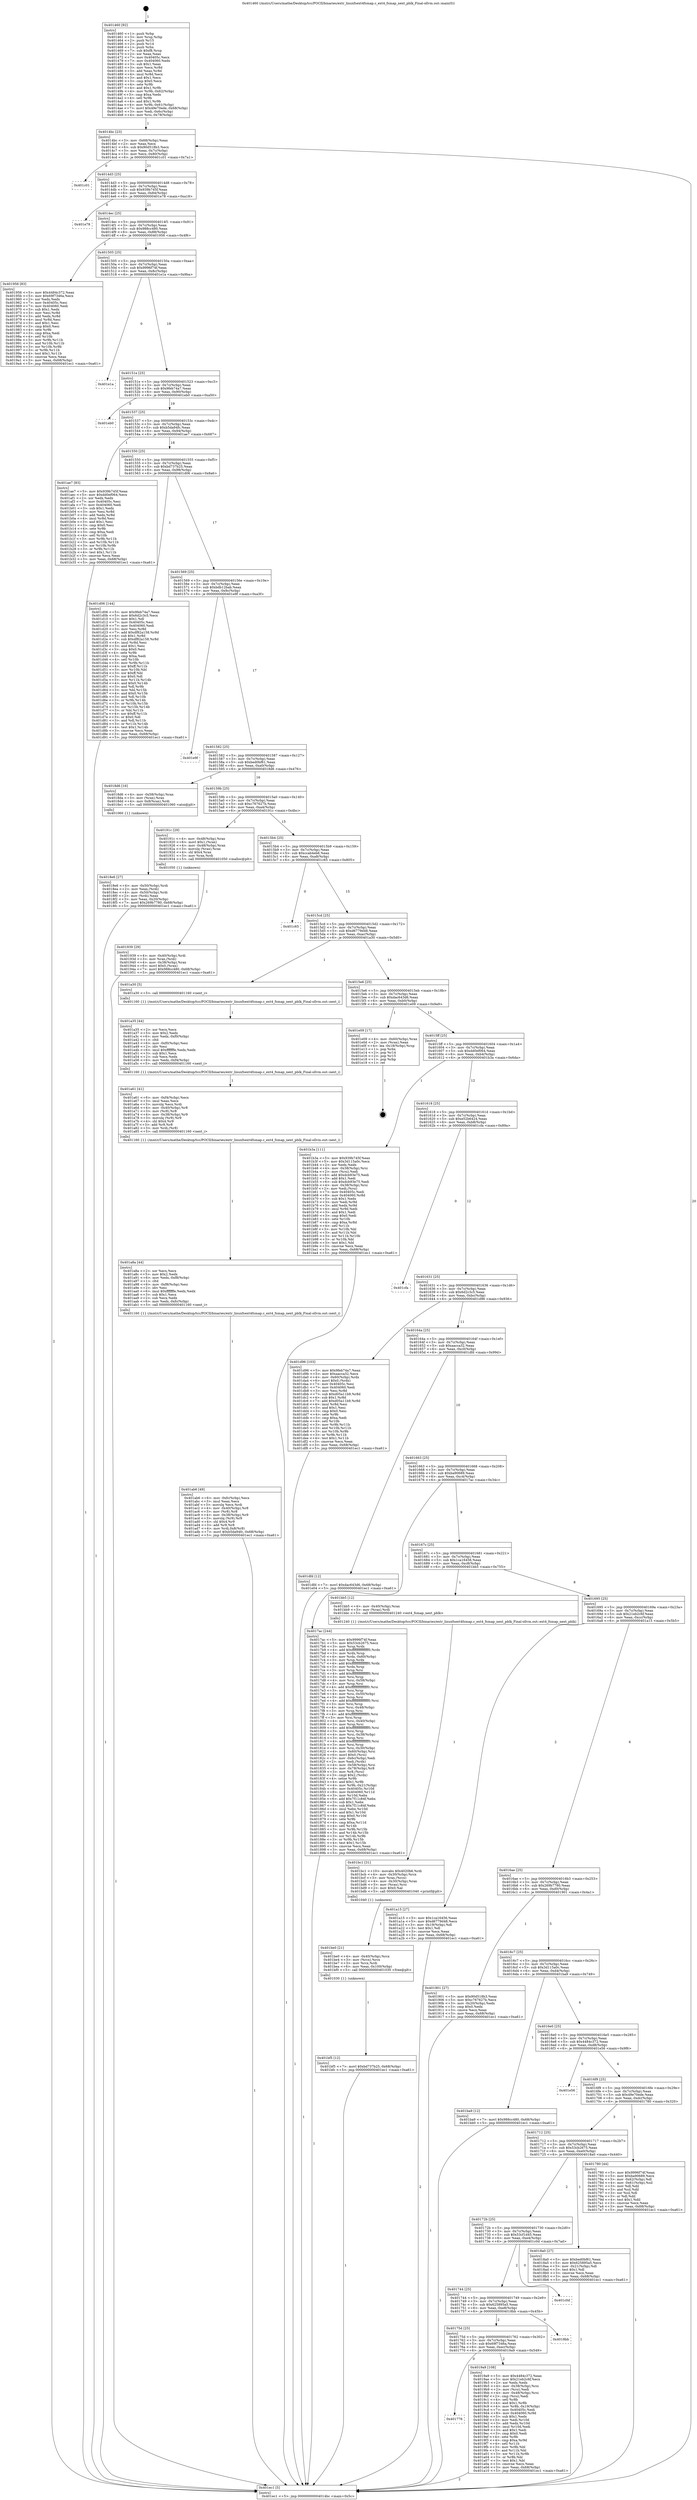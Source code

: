 digraph "0x401460" {
  label = "0x401460 (/mnt/c/Users/mathe/Desktop/tcc/POCII/binaries/extr_linuxfsext4fsmap.c_ext4_fsmap_next_pblk_Final-ollvm.out::main(0))"
  labelloc = "t"
  node[shape=record]

  Entry [label="",width=0.3,height=0.3,shape=circle,fillcolor=black,style=filled]
  "0x4014bc" [label="{
     0x4014bc [23]\l
     | [instrs]\l
     &nbsp;&nbsp;0x4014bc \<+3\>: mov -0x68(%rbp),%eax\l
     &nbsp;&nbsp;0x4014bf \<+2\>: mov %eax,%ecx\l
     &nbsp;&nbsp;0x4014c1 \<+6\>: sub $0x90d518b3,%ecx\l
     &nbsp;&nbsp;0x4014c7 \<+3\>: mov %eax,-0x7c(%rbp)\l
     &nbsp;&nbsp;0x4014ca \<+3\>: mov %ecx,-0x80(%rbp)\l
     &nbsp;&nbsp;0x4014cd \<+6\>: je 0000000000401c01 \<main+0x7a1\>\l
  }"]
  "0x401c01" [label="{
     0x401c01\l
  }", style=dashed]
  "0x4014d3" [label="{
     0x4014d3 [25]\l
     | [instrs]\l
     &nbsp;&nbsp;0x4014d3 \<+5\>: jmp 00000000004014d8 \<main+0x78\>\l
     &nbsp;&nbsp;0x4014d8 \<+3\>: mov -0x7c(%rbp),%eax\l
     &nbsp;&nbsp;0x4014db \<+5\>: sub $0x939b745f,%eax\l
     &nbsp;&nbsp;0x4014e0 \<+6\>: mov %eax,-0x84(%rbp)\l
     &nbsp;&nbsp;0x4014e6 \<+6\>: je 0000000000401e78 \<main+0xa18\>\l
  }"]
  Exit [label="",width=0.3,height=0.3,shape=circle,fillcolor=black,style=filled,peripheries=2]
  "0x401e78" [label="{
     0x401e78\l
  }", style=dashed]
  "0x4014ec" [label="{
     0x4014ec [25]\l
     | [instrs]\l
     &nbsp;&nbsp;0x4014ec \<+5\>: jmp 00000000004014f1 \<main+0x91\>\l
     &nbsp;&nbsp;0x4014f1 \<+3\>: mov -0x7c(%rbp),%eax\l
     &nbsp;&nbsp;0x4014f4 \<+5\>: sub $0x988cc480,%eax\l
     &nbsp;&nbsp;0x4014f9 \<+6\>: mov %eax,-0x88(%rbp)\l
     &nbsp;&nbsp;0x4014ff \<+6\>: je 0000000000401956 \<main+0x4f6\>\l
  }"]
  "0x401bf5" [label="{
     0x401bf5 [12]\l
     | [instrs]\l
     &nbsp;&nbsp;0x401bf5 \<+7\>: movl $0xbd737b25,-0x68(%rbp)\l
     &nbsp;&nbsp;0x401bfc \<+5\>: jmp 0000000000401ec1 \<main+0xa61\>\l
  }"]
  "0x401956" [label="{
     0x401956 [83]\l
     | [instrs]\l
     &nbsp;&nbsp;0x401956 \<+5\>: mov $0x4484c372,%eax\l
     &nbsp;&nbsp;0x40195b \<+5\>: mov $0x69f7346a,%ecx\l
     &nbsp;&nbsp;0x401960 \<+2\>: xor %edx,%edx\l
     &nbsp;&nbsp;0x401962 \<+7\>: mov 0x40405c,%esi\l
     &nbsp;&nbsp;0x401969 \<+7\>: mov 0x404060,%edi\l
     &nbsp;&nbsp;0x401970 \<+3\>: sub $0x1,%edx\l
     &nbsp;&nbsp;0x401973 \<+3\>: mov %esi,%r8d\l
     &nbsp;&nbsp;0x401976 \<+3\>: add %edx,%r8d\l
     &nbsp;&nbsp;0x401979 \<+4\>: imul %r8d,%esi\l
     &nbsp;&nbsp;0x40197d \<+3\>: and $0x1,%esi\l
     &nbsp;&nbsp;0x401980 \<+3\>: cmp $0x0,%esi\l
     &nbsp;&nbsp;0x401983 \<+4\>: sete %r9b\l
     &nbsp;&nbsp;0x401987 \<+3\>: cmp $0xa,%edi\l
     &nbsp;&nbsp;0x40198a \<+4\>: setl %r10b\l
     &nbsp;&nbsp;0x40198e \<+3\>: mov %r9b,%r11b\l
     &nbsp;&nbsp;0x401991 \<+3\>: and %r10b,%r11b\l
     &nbsp;&nbsp;0x401994 \<+3\>: xor %r10b,%r9b\l
     &nbsp;&nbsp;0x401997 \<+3\>: or %r9b,%r11b\l
     &nbsp;&nbsp;0x40199a \<+4\>: test $0x1,%r11b\l
     &nbsp;&nbsp;0x40199e \<+3\>: cmovne %ecx,%eax\l
     &nbsp;&nbsp;0x4019a1 \<+3\>: mov %eax,-0x68(%rbp)\l
     &nbsp;&nbsp;0x4019a4 \<+5\>: jmp 0000000000401ec1 \<main+0xa61\>\l
  }"]
  "0x401505" [label="{
     0x401505 [25]\l
     | [instrs]\l
     &nbsp;&nbsp;0x401505 \<+5\>: jmp 000000000040150a \<main+0xaa\>\l
     &nbsp;&nbsp;0x40150a \<+3\>: mov -0x7c(%rbp),%eax\l
     &nbsp;&nbsp;0x40150d \<+5\>: sub $0x9996f74f,%eax\l
     &nbsp;&nbsp;0x401512 \<+6\>: mov %eax,-0x8c(%rbp)\l
     &nbsp;&nbsp;0x401518 \<+6\>: je 0000000000401e1a \<main+0x9ba\>\l
  }"]
  "0x401be0" [label="{
     0x401be0 [21]\l
     | [instrs]\l
     &nbsp;&nbsp;0x401be0 \<+4\>: mov -0x40(%rbp),%rcx\l
     &nbsp;&nbsp;0x401be4 \<+3\>: mov (%rcx),%rcx\l
     &nbsp;&nbsp;0x401be7 \<+3\>: mov %rcx,%rdi\l
     &nbsp;&nbsp;0x401bea \<+6\>: mov %eax,-0x100(%rbp)\l
     &nbsp;&nbsp;0x401bf0 \<+5\>: call 0000000000401030 \<free@plt\>\l
     | [calls]\l
     &nbsp;&nbsp;0x401030 \{1\} (unknown)\l
  }"]
  "0x401e1a" [label="{
     0x401e1a\l
  }", style=dashed]
  "0x40151e" [label="{
     0x40151e [25]\l
     | [instrs]\l
     &nbsp;&nbsp;0x40151e \<+5\>: jmp 0000000000401523 \<main+0xc3\>\l
     &nbsp;&nbsp;0x401523 \<+3\>: mov -0x7c(%rbp),%eax\l
     &nbsp;&nbsp;0x401526 \<+5\>: sub $0x9feb74a7,%eax\l
     &nbsp;&nbsp;0x40152b \<+6\>: mov %eax,-0x90(%rbp)\l
     &nbsp;&nbsp;0x401531 \<+6\>: je 0000000000401eb0 \<main+0xa50\>\l
  }"]
  "0x401bc1" [label="{
     0x401bc1 [31]\l
     | [instrs]\l
     &nbsp;&nbsp;0x401bc1 \<+10\>: movabs $0x4020b6,%rdi\l
     &nbsp;&nbsp;0x401bcb \<+4\>: mov -0x30(%rbp),%rcx\l
     &nbsp;&nbsp;0x401bcf \<+3\>: mov %rax,(%rcx)\l
     &nbsp;&nbsp;0x401bd2 \<+4\>: mov -0x30(%rbp),%rax\l
     &nbsp;&nbsp;0x401bd6 \<+3\>: mov (%rax),%rsi\l
     &nbsp;&nbsp;0x401bd9 \<+2\>: mov $0x0,%al\l
     &nbsp;&nbsp;0x401bdb \<+5\>: call 0000000000401040 \<printf@plt\>\l
     | [calls]\l
     &nbsp;&nbsp;0x401040 \{1\} (unknown)\l
  }"]
  "0x401eb0" [label="{
     0x401eb0\l
  }", style=dashed]
  "0x401537" [label="{
     0x401537 [25]\l
     | [instrs]\l
     &nbsp;&nbsp;0x401537 \<+5\>: jmp 000000000040153c \<main+0xdc\>\l
     &nbsp;&nbsp;0x40153c \<+3\>: mov -0x7c(%rbp),%eax\l
     &nbsp;&nbsp;0x40153f \<+5\>: sub $0xb5da94fc,%eax\l
     &nbsp;&nbsp;0x401544 \<+6\>: mov %eax,-0x94(%rbp)\l
     &nbsp;&nbsp;0x40154a \<+6\>: je 0000000000401ae7 \<main+0x687\>\l
  }"]
  "0x401ab6" [label="{
     0x401ab6 [49]\l
     | [instrs]\l
     &nbsp;&nbsp;0x401ab6 \<+6\>: mov -0xfc(%rbp),%ecx\l
     &nbsp;&nbsp;0x401abc \<+3\>: imul %eax,%ecx\l
     &nbsp;&nbsp;0x401abf \<+3\>: movslq %ecx,%rdi\l
     &nbsp;&nbsp;0x401ac2 \<+4\>: mov -0x40(%rbp),%r8\l
     &nbsp;&nbsp;0x401ac6 \<+3\>: mov (%r8),%r8\l
     &nbsp;&nbsp;0x401ac9 \<+4\>: mov -0x38(%rbp),%r9\l
     &nbsp;&nbsp;0x401acd \<+3\>: movslq (%r9),%r9\l
     &nbsp;&nbsp;0x401ad0 \<+4\>: shl $0x4,%r9\l
     &nbsp;&nbsp;0x401ad4 \<+3\>: add %r9,%r8\l
     &nbsp;&nbsp;0x401ad7 \<+4\>: mov %rdi,0x8(%r8)\l
     &nbsp;&nbsp;0x401adb \<+7\>: movl $0xb5da94fc,-0x68(%rbp)\l
     &nbsp;&nbsp;0x401ae2 \<+5\>: jmp 0000000000401ec1 \<main+0xa61\>\l
  }"]
  "0x401ae7" [label="{
     0x401ae7 [83]\l
     | [instrs]\l
     &nbsp;&nbsp;0x401ae7 \<+5\>: mov $0x939b745f,%eax\l
     &nbsp;&nbsp;0x401aec \<+5\>: mov $0xdd0ef064,%ecx\l
     &nbsp;&nbsp;0x401af1 \<+2\>: xor %edx,%edx\l
     &nbsp;&nbsp;0x401af3 \<+7\>: mov 0x40405c,%esi\l
     &nbsp;&nbsp;0x401afa \<+7\>: mov 0x404060,%edi\l
     &nbsp;&nbsp;0x401b01 \<+3\>: sub $0x1,%edx\l
     &nbsp;&nbsp;0x401b04 \<+3\>: mov %esi,%r8d\l
     &nbsp;&nbsp;0x401b07 \<+3\>: add %edx,%r8d\l
     &nbsp;&nbsp;0x401b0a \<+4\>: imul %r8d,%esi\l
     &nbsp;&nbsp;0x401b0e \<+3\>: and $0x1,%esi\l
     &nbsp;&nbsp;0x401b11 \<+3\>: cmp $0x0,%esi\l
     &nbsp;&nbsp;0x401b14 \<+4\>: sete %r9b\l
     &nbsp;&nbsp;0x401b18 \<+3\>: cmp $0xa,%edi\l
     &nbsp;&nbsp;0x401b1b \<+4\>: setl %r10b\l
     &nbsp;&nbsp;0x401b1f \<+3\>: mov %r9b,%r11b\l
     &nbsp;&nbsp;0x401b22 \<+3\>: and %r10b,%r11b\l
     &nbsp;&nbsp;0x401b25 \<+3\>: xor %r10b,%r9b\l
     &nbsp;&nbsp;0x401b28 \<+3\>: or %r9b,%r11b\l
     &nbsp;&nbsp;0x401b2b \<+4\>: test $0x1,%r11b\l
     &nbsp;&nbsp;0x401b2f \<+3\>: cmovne %ecx,%eax\l
     &nbsp;&nbsp;0x401b32 \<+3\>: mov %eax,-0x68(%rbp)\l
     &nbsp;&nbsp;0x401b35 \<+5\>: jmp 0000000000401ec1 \<main+0xa61\>\l
  }"]
  "0x401550" [label="{
     0x401550 [25]\l
     | [instrs]\l
     &nbsp;&nbsp;0x401550 \<+5\>: jmp 0000000000401555 \<main+0xf5\>\l
     &nbsp;&nbsp;0x401555 \<+3\>: mov -0x7c(%rbp),%eax\l
     &nbsp;&nbsp;0x401558 \<+5\>: sub $0xbd737b25,%eax\l
     &nbsp;&nbsp;0x40155d \<+6\>: mov %eax,-0x98(%rbp)\l
     &nbsp;&nbsp;0x401563 \<+6\>: je 0000000000401d06 \<main+0x8a6\>\l
  }"]
  "0x401a8a" [label="{
     0x401a8a [44]\l
     | [instrs]\l
     &nbsp;&nbsp;0x401a8a \<+2\>: xor %ecx,%ecx\l
     &nbsp;&nbsp;0x401a8c \<+5\>: mov $0x2,%edx\l
     &nbsp;&nbsp;0x401a91 \<+6\>: mov %edx,-0xf8(%rbp)\l
     &nbsp;&nbsp;0x401a97 \<+1\>: cltd\l
     &nbsp;&nbsp;0x401a98 \<+6\>: mov -0xf8(%rbp),%esi\l
     &nbsp;&nbsp;0x401a9e \<+2\>: idiv %esi\l
     &nbsp;&nbsp;0x401aa0 \<+6\>: imul $0xfffffffe,%edx,%edx\l
     &nbsp;&nbsp;0x401aa6 \<+3\>: sub $0x1,%ecx\l
     &nbsp;&nbsp;0x401aa9 \<+2\>: sub %ecx,%edx\l
     &nbsp;&nbsp;0x401aab \<+6\>: mov %edx,-0xfc(%rbp)\l
     &nbsp;&nbsp;0x401ab1 \<+5\>: call 0000000000401160 \<next_i\>\l
     | [calls]\l
     &nbsp;&nbsp;0x401160 \{1\} (/mnt/c/Users/mathe/Desktop/tcc/POCII/binaries/extr_linuxfsext4fsmap.c_ext4_fsmap_next_pblk_Final-ollvm.out::next_i)\l
  }"]
  "0x401d06" [label="{
     0x401d06 [144]\l
     | [instrs]\l
     &nbsp;&nbsp;0x401d06 \<+5\>: mov $0x9feb74a7,%eax\l
     &nbsp;&nbsp;0x401d0b \<+5\>: mov $0x6d2c3c5,%ecx\l
     &nbsp;&nbsp;0x401d10 \<+2\>: mov $0x1,%dl\l
     &nbsp;&nbsp;0x401d12 \<+7\>: mov 0x40405c,%esi\l
     &nbsp;&nbsp;0x401d19 \<+7\>: mov 0x404060,%edi\l
     &nbsp;&nbsp;0x401d20 \<+3\>: mov %esi,%r8d\l
     &nbsp;&nbsp;0x401d23 \<+7\>: add $0xdf82a158,%r8d\l
     &nbsp;&nbsp;0x401d2a \<+4\>: sub $0x1,%r8d\l
     &nbsp;&nbsp;0x401d2e \<+7\>: sub $0xdf82a158,%r8d\l
     &nbsp;&nbsp;0x401d35 \<+4\>: imul %r8d,%esi\l
     &nbsp;&nbsp;0x401d39 \<+3\>: and $0x1,%esi\l
     &nbsp;&nbsp;0x401d3c \<+3\>: cmp $0x0,%esi\l
     &nbsp;&nbsp;0x401d3f \<+4\>: sete %r9b\l
     &nbsp;&nbsp;0x401d43 \<+3\>: cmp $0xa,%edi\l
     &nbsp;&nbsp;0x401d46 \<+4\>: setl %r10b\l
     &nbsp;&nbsp;0x401d4a \<+3\>: mov %r9b,%r11b\l
     &nbsp;&nbsp;0x401d4d \<+4\>: xor $0xff,%r11b\l
     &nbsp;&nbsp;0x401d51 \<+3\>: mov %r10b,%bl\l
     &nbsp;&nbsp;0x401d54 \<+3\>: xor $0xff,%bl\l
     &nbsp;&nbsp;0x401d57 \<+3\>: xor $0x0,%dl\l
     &nbsp;&nbsp;0x401d5a \<+3\>: mov %r11b,%r14b\l
     &nbsp;&nbsp;0x401d5d \<+4\>: and $0x0,%r14b\l
     &nbsp;&nbsp;0x401d61 \<+3\>: and %dl,%r9b\l
     &nbsp;&nbsp;0x401d64 \<+3\>: mov %bl,%r15b\l
     &nbsp;&nbsp;0x401d67 \<+4\>: and $0x0,%r15b\l
     &nbsp;&nbsp;0x401d6b \<+3\>: and %dl,%r10b\l
     &nbsp;&nbsp;0x401d6e \<+3\>: or %r9b,%r14b\l
     &nbsp;&nbsp;0x401d71 \<+3\>: or %r10b,%r15b\l
     &nbsp;&nbsp;0x401d74 \<+3\>: xor %r15b,%r14b\l
     &nbsp;&nbsp;0x401d77 \<+3\>: or %bl,%r11b\l
     &nbsp;&nbsp;0x401d7a \<+4\>: xor $0xff,%r11b\l
     &nbsp;&nbsp;0x401d7e \<+3\>: or $0x0,%dl\l
     &nbsp;&nbsp;0x401d81 \<+3\>: and %dl,%r11b\l
     &nbsp;&nbsp;0x401d84 \<+3\>: or %r11b,%r14b\l
     &nbsp;&nbsp;0x401d87 \<+4\>: test $0x1,%r14b\l
     &nbsp;&nbsp;0x401d8b \<+3\>: cmovne %ecx,%eax\l
     &nbsp;&nbsp;0x401d8e \<+3\>: mov %eax,-0x68(%rbp)\l
     &nbsp;&nbsp;0x401d91 \<+5\>: jmp 0000000000401ec1 \<main+0xa61\>\l
  }"]
  "0x401569" [label="{
     0x401569 [25]\l
     | [instrs]\l
     &nbsp;&nbsp;0x401569 \<+5\>: jmp 000000000040156e \<main+0x10e\>\l
     &nbsp;&nbsp;0x40156e \<+3\>: mov -0x7c(%rbp),%eax\l
     &nbsp;&nbsp;0x401571 \<+5\>: sub $0xbdb12bab,%eax\l
     &nbsp;&nbsp;0x401576 \<+6\>: mov %eax,-0x9c(%rbp)\l
     &nbsp;&nbsp;0x40157c \<+6\>: je 0000000000401e9f \<main+0xa3f\>\l
  }"]
  "0x401a61" [label="{
     0x401a61 [41]\l
     | [instrs]\l
     &nbsp;&nbsp;0x401a61 \<+6\>: mov -0xf4(%rbp),%ecx\l
     &nbsp;&nbsp;0x401a67 \<+3\>: imul %eax,%ecx\l
     &nbsp;&nbsp;0x401a6a \<+3\>: movslq %ecx,%rdi\l
     &nbsp;&nbsp;0x401a6d \<+4\>: mov -0x40(%rbp),%r8\l
     &nbsp;&nbsp;0x401a71 \<+3\>: mov (%r8),%r8\l
     &nbsp;&nbsp;0x401a74 \<+4\>: mov -0x38(%rbp),%r9\l
     &nbsp;&nbsp;0x401a78 \<+3\>: movslq (%r9),%r9\l
     &nbsp;&nbsp;0x401a7b \<+4\>: shl $0x4,%r9\l
     &nbsp;&nbsp;0x401a7f \<+3\>: add %r9,%r8\l
     &nbsp;&nbsp;0x401a82 \<+3\>: mov %rdi,(%r8)\l
     &nbsp;&nbsp;0x401a85 \<+5\>: call 0000000000401160 \<next_i\>\l
     | [calls]\l
     &nbsp;&nbsp;0x401160 \{1\} (/mnt/c/Users/mathe/Desktop/tcc/POCII/binaries/extr_linuxfsext4fsmap.c_ext4_fsmap_next_pblk_Final-ollvm.out::next_i)\l
  }"]
  "0x401e9f" [label="{
     0x401e9f\l
  }", style=dashed]
  "0x401582" [label="{
     0x401582 [25]\l
     | [instrs]\l
     &nbsp;&nbsp;0x401582 \<+5\>: jmp 0000000000401587 \<main+0x127\>\l
     &nbsp;&nbsp;0x401587 \<+3\>: mov -0x7c(%rbp),%eax\l
     &nbsp;&nbsp;0x40158a \<+5\>: sub $0xbed0bf61,%eax\l
     &nbsp;&nbsp;0x40158f \<+6\>: mov %eax,-0xa0(%rbp)\l
     &nbsp;&nbsp;0x401595 \<+6\>: je 00000000004018d6 \<main+0x476\>\l
  }"]
  "0x401a35" [label="{
     0x401a35 [44]\l
     | [instrs]\l
     &nbsp;&nbsp;0x401a35 \<+2\>: xor %ecx,%ecx\l
     &nbsp;&nbsp;0x401a37 \<+5\>: mov $0x2,%edx\l
     &nbsp;&nbsp;0x401a3c \<+6\>: mov %edx,-0xf0(%rbp)\l
     &nbsp;&nbsp;0x401a42 \<+1\>: cltd\l
     &nbsp;&nbsp;0x401a43 \<+6\>: mov -0xf0(%rbp),%esi\l
     &nbsp;&nbsp;0x401a49 \<+2\>: idiv %esi\l
     &nbsp;&nbsp;0x401a4b \<+6\>: imul $0xfffffffe,%edx,%edx\l
     &nbsp;&nbsp;0x401a51 \<+3\>: sub $0x1,%ecx\l
     &nbsp;&nbsp;0x401a54 \<+2\>: sub %ecx,%edx\l
     &nbsp;&nbsp;0x401a56 \<+6\>: mov %edx,-0xf4(%rbp)\l
     &nbsp;&nbsp;0x401a5c \<+5\>: call 0000000000401160 \<next_i\>\l
     | [calls]\l
     &nbsp;&nbsp;0x401160 \{1\} (/mnt/c/Users/mathe/Desktop/tcc/POCII/binaries/extr_linuxfsext4fsmap.c_ext4_fsmap_next_pblk_Final-ollvm.out::next_i)\l
  }"]
  "0x4018d6" [label="{
     0x4018d6 [16]\l
     | [instrs]\l
     &nbsp;&nbsp;0x4018d6 \<+4\>: mov -0x58(%rbp),%rax\l
     &nbsp;&nbsp;0x4018da \<+3\>: mov (%rax),%rax\l
     &nbsp;&nbsp;0x4018dd \<+4\>: mov 0x8(%rax),%rdi\l
     &nbsp;&nbsp;0x4018e1 \<+5\>: call 0000000000401060 \<atoi@plt\>\l
     | [calls]\l
     &nbsp;&nbsp;0x401060 \{1\} (unknown)\l
  }"]
  "0x40159b" [label="{
     0x40159b [25]\l
     | [instrs]\l
     &nbsp;&nbsp;0x40159b \<+5\>: jmp 00000000004015a0 \<main+0x140\>\l
     &nbsp;&nbsp;0x4015a0 \<+3\>: mov -0x7c(%rbp),%eax\l
     &nbsp;&nbsp;0x4015a3 \<+5\>: sub $0xc767627b,%eax\l
     &nbsp;&nbsp;0x4015a8 \<+6\>: mov %eax,-0xa4(%rbp)\l
     &nbsp;&nbsp;0x4015ae \<+6\>: je 000000000040191c \<main+0x4bc\>\l
  }"]
  "0x401776" [label="{
     0x401776\l
  }", style=dashed]
  "0x40191c" [label="{
     0x40191c [29]\l
     | [instrs]\l
     &nbsp;&nbsp;0x40191c \<+4\>: mov -0x48(%rbp),%rax\l
     &nbsp;&nbsp;0x401920 \<+6\>: movl $0x1,(%rax)\l
     &nbsp;&nbsp;0x401926 \<+4\>: mov -0x48(%rbp),%rax\l
     &nbsp;&nbsp;0x40192a \<+3\>: movslq (%rax),%rax\l
     &nbsp;&nbsp;0x40192d \<+4\>: shl $0x4,%rax\l
     &nbsp;&nbsp;0x401931 \<+3\>: mov %rax,%rdi\l
     &nbsp;&nbsp;0x401934 \<+5\>: call 0000000000401050 \<malloc@plt\>\l
     | [calls]\l
     &nbsp;&nbsp;0x401050 \{1\} (unknown)\l
  }"]
  "0x4015b4" [label="{
     0x4015b4 [25]\l
     | [instrs]\l
     &nbsp;&nbsp;0x4015b4 \<+5\>: jmp 00000000004015b9 \<main+0x159\>\l
     &nbsp;&nbsp;0x4015b9 \<+3\>: mov -0x7c(%rbp),%eax\l
     &nbsp;&nbsp;0x4015bc \<+5\>: sub $0xccab4eb6,%eax\l
     &nbsp;&nbsp;0x4015c1 \<+6\>: mov %eax,-0xa8(%rbp)\l
     &nbsp;&nbsp;0x4015c7 \<+6\>: je 0000000000401c65 \<main+0x805\>\l
  }"]
  "0x4019a9" [label="{
     0x4019a9 [108]\l
     | [instrs]\l
     &nbsp;&nbsp;0x4019a9 \<+5\>: mov $0x4484c372,%eax\l
     &nbsp;&nbsp;0x4019ae \<+5\>: mov $0x21eb2c6f,%ecx\l
     &nbsp;&nbsp;0x4019b3 \<+2\>: xor %edx,%edx\l
     &nbsp;&nbsp;0x4019b5 \<+4\>: mov -0x38(%rbp),%rsi\l
     &nbsp;&nbsp;0x4019b9 \<+2\>: mov (%rsi),%edi\l
     &nbsp;&nbsp;0x4019bb \<+4\>: mov -0x48(%rbp),%rsi\l
     &nbsp;&nbsp;0x4019bf \<+2\>: cmp (%rsi),%edi\l
     &nbsp;&nbsp;0x4019c1 \<+4\>: setl %r8b\l
     &nbsp;&nbsp;0x4019c5 \<+4\>: and $0x1,%r8b\l
     &nbsp;&nbsp;0x4019c9 \<+4\>: mov %r8b,-0x19(%rbp)\l
     &nbsp;&nbsp;0x4019cd \<+7\>: mov 0x40405c,%edi\l
     &nbsp;&nbsp;0x4019d4 \<+8\>: mov 0x404060,%r9d\l
     &nbsp;&nbsp;0x4019dc \<+3\>: sub $0x1,%edx\l
     &nbsp;&nbsp;0x4019df \<+3\>: mov %edi,%r10d\l
     &nbsp;&nbsp;0x4019e2 \<+3\>: add %edx,%r10d\l
     &nbsp;&nbsp;0x4019e5 \<+4\>: imul %r10d,%edi\l
     &nbsp;&nbsp;0x4019e9 \<+3\>: and $0x1,%edi\l
     &nbsp;&nbsp;0x4019ec \<+3\>: cmp $0x0,%edi\l
     &nbsp;&nbsp;0x4019ef \<+4\>: sete %r8b\l
     &nbsp;&nbsp;0x4019f3 \<+4\>: cmp $0xa,%r9d\l
     &nbsp;&nbsp;0x4019f7 \<+4\>: setl %r11b\l
     &nbsp;&nbsp;0x4019fb \<+3\>: mov %r8b,%bl\l
     &nbsp;&nbsp;0x4019fe \<+3\>: and %r11b,%bl\l
     &nbsp;&nbsp;0x401a01 \<+3\>: xor %r11b,%r8b\l
     &nbsp;&nbsp;0x401a04 \<+3\>: or %r8b,%bl\l
     &nbsp;&nbsp;0x401a07 \<+3\>: test $0x1,%bl\l
     &nbsp;&nbsp;0x401a0a \<+3\>: cmovne %ecx,%eax\l
     &nbsp;&nbsp;0x401a0d \<+3\>: mov %eax,-0x68(%rbp)\l
     &nbsp;&nbsp;0x401a10 \<+5\>: jmp 0000000000401ec1 \<main+0xa61\>\l
  }"]
  "0x401c65" [label="{
     0x401c65\l
  }", style=dashed]
  "0x4015cd" [label="{
     0x4015cd [25]\l
     | [instrs]\l
     &nbsp;&nbsp;0x4015cd \<+5\>: jmp 00000000004015d2 \<main+0x172\>\l
     &nbsp;&nbsp;0x4015d2 \<+3\>: mov -0x7c(%rbp),%eax\l
     &nbsp;&nbsp;0x4015d5 \<+5\>: sub $0xd6779d48,%eax\l
     &nbsp;&nbsp;0x4015da \<+6\>: mov %eax,-0xac(%rbp)\l
     &nbsp;&nbsp;0x4015e0 \<+6\>: je 0000000000401a30 \<main+0x5d0\>\l
  }"]
  "0x40175d" [label="{
     0x40175d [25]\l
     | [instrs]\l
     &nbsp;&nbsp;0x40175d \<+5\>: jmp 0000000000401762 \<main+0x302\>\l
     &nbsp;&nbsp;0x401762 \<+3\>: mov -0x7c(%rbp),%eax\l
     &nbsp;&nbsp;0x401765 \<+5\>: sub $0x69f7346a,%eax\l
     &nbsp;&nbsp;0x40176a \<+6\>: mov %eax,-0xec(%rbp)\l
     &nbsp;&nbsp;0x401770 \<+6\>: je 00000000004019a9 \<main+0x549\>\l
  }"]
  "0x401a30" [label="{
     0x401a30 [5]\l
     | [instrs]\l
     &nbsp;&nbsp;0x401a30 \<+5\>: call 0000000000401160 \<next_i\>\l
     | [calls]\l
     &nbsp;&nbsp;0x401160 \{1\} (/mnt/c/Users/mathe/Desktop/tcc/POCII/binaries/extr_linuxfsext4fsmap.c_ext4_fsmap_next_pblk_Final-ollvm.out::next_i)\l
  }"]
  "0x4015e6" [label="{
     0x4015e6 [25]\l
     | [instrs]\l
     &nbsp;&nbsp;0x4015e6 \<+5\>: jmp 00000000004015eb \<main+0x18b\>\l
     &nbsp;&nbsp;0x4015eb \<+3\>: mov -0x7c(%rbp),%eax\l
     &nbsp;&nbsp;0x4015ee \<+5\>: sub $0xdac643d6,%eax\l
     &nbsp;&nbsp;0x4015f3 \<+6\>: mov %eax,-0xb0(%rbp)\l
     &nbsp;&nbsp;0x4015f9 \<+6\>: je 0000000000401e09 \<main+0x9a9\>\l
  }"]
  "0x4018bb" [label="{
     0x4018bb\l
  }", style=dashed]
  "0x401e09" [label="{
     0x401e09 [17]\l
     | [instrs]\l
     &nbsp;&nbsp;0x401e09 \<+4\>: mov -0x60(%rbp),%rax\l
     &nbsp;&nbsp;0x401e0d \<+2\>: mov (%rax),%eax\l
     &nbsp;&nbsp;0x401e0f \<+4\>: lea -0x18(%rbp),%rsp\l
     &nbsp;&nbsp;0x401e13 \<+1\>: pop %rbx\l
     &nbsp;&nbsp;0x401e14 \<+2\>: pop %r14\l
     &nbsp;&nbsp;0x401e16 \<+2\>: pop %r15\l
     &nbsp;&nbsp;0x401e18 \<+1\>: pop %rbp\l
     &nbsp;&nbsp;0x401e19 \<+1\>: ret\l
  }"]
  "0x4015ff" [label="{
     0x4015ff [25]\l
     | [instrs]\l
     &nbsp;&nbsp;0x4015ff \<+5\>: jmp 0000000000401604 \<main+0x1a4\>\l
     &nbsp;&nbsp;0x401604 \<+3\>: mov -0x7c(%rbp),%eax\l
     &nbsp;&nbsp;0x401607 \<+5\>: sub $0xdd0ef064,%eax\l
     &nbsp;&nbsp;0x40160c \<+6\>: mov %eax,-0xb4(%rbp)\l
     &nbsp;&nbsp;0x401612 \<+6\>: je 0000000000401b3a \<main+0x6da\>\l
  }"]
  "0x401744" [label="{
     0x401744 [25]\l
     | [instrs]\l
     &nbsp;&nbsp;0x401744 \<+5\>: jmp 0000000000401749 \<main+0x2e9\>\l
     &nbsp;&nbsp;0x401749 \<+3\>: mov -0x7c(%rbp),%eax\l
     &nbsp;&nbsp;0x40174c \<+5\>: sub $0x625895a5,%eax\l
     &nbsp;&nbsp;0x401751 \<+6\>: mov %eax,-0xe8(%rbp)\l
     &nbsp;&nbsp;0x401757 \<+6\>: je 00000000004018bb \<main+0x45b\>\l
  }"]
  "0x401b3a" [label="{
     0x401b3a [111]\l
     | [instrs]\l
     &nbsp;&nbsp;0x401b3a \<+5\>: mov $0x939b745f,%eax\l
     &nbsp;&nbsp;0x401b3f \<+5\>: mov $0x3d115a0c,%ecx\l
     &nbsp;&nbsp;0x401b44 \<+2\>: xor %edx,%edx\l
     &nbsp;&nbsp;0x401b46 \<+4\>: mov -0x38(%rbp),%rsi\l
     &nbsp;&nbsp;0x401b4a \<+2\>: mov (%rsi),%edi\l
     &nbsp;&nbsp;0x401b4c \<+6\>: add $0xdcb93e75,%edi\l
     &nbsp;&nbsp;0x401b52 \<+3\>: add $0x1,%edi\l
     &nbsp;&nbsp;0x401b55 \<+6\>: sub $0xdcb93e75,%edi\l
     &nbsp;&nbsp;0x401b5b \<+4\>: mov -0x38(%rbp),%rsi\l
     &nbsp;&nbsp;0x401b5f \<+2\>: mov %edi,(%rsi)\l
     &nbsp;&nbsp;0x401b61 \<+7\>: mov 0x40405c,%edi\l
     &nbsp;&nbsp;0x401b68 \<+8\>: mov 0x404060,%r8d\l
     &nbsp;&nbsp;0x401b70 \<+3\>: sub $0x1,%edx\l
     &nbsp;&nbsp;0x401b73 \<+3\>: mov %edi,%r9d\l
     &nbsp;&nbsp;0x401b76 \<+3\>: add %edx,%r9d\l
     &nbsp;&nbsp;0x401b79 \<+4\>: imul %r9d,%edi\l
     &nbsp;&nbsp;0x401b7d \<+3\>: and $0x1,%edi\l
     &nbsp;&nbsp;0x401b80 \<+3\>: cmp $0x0,%edi\l
     &nbsp;&nbsp;0x401b83 \<+4\>: sete %r10b\l
     &nbsp;&nbsp;0x401b87 \<+4\>: cmp $0xa,%r8d\l
     &nbsp;&nbsp;0x401b8b \<+4\>: setl %r11b\l
     &nbsp;&nbsp;0x401b8f \<+3\>: mov %r10b,%bl\l
     &nbsp;&nbsp;0x401b92 \<+3\>: and %r11b,%bl\l
     &nbsp;&nbsp;0x401b95 \<+3\>: xor %r11b,%r10b\l
     &nbsp;&nbsp;0x401b98 \<+3\>: or %r10b,%bl\l
     &nbsp;&nbsp;0x401b9b \<+3\>: test $0x1,%bl\l
     &nbsp;&nbsp;0x401b9e \<+3\>: cmovne %ecx,%eax\l
     &nbsp;&nbsp;0x401ba1 \<+3\>: mov %eax,-0x68(%rbp)\l
     &nbsp;&nbsp;0x401ba4 \<+5\>: jmp 0000000000401ec1 \<main+0xa61\>\l
  }"]
  "0x401618" [label="{
     0x401618 [25]\l
     | [instrs]\l
     &nbsp;&nbsp;0x401618 \<+5\>: jmp 000000000040161d \<main+0x1bd\>\l
     &nbsp;&nbsp;0x40161d \<+3\>: mov -0x7c(%rbp),%eax\l
     &nbsp;&nbsp;0x401620 \<+5\>: sub $0xe52b6424,%eax\l
     &nbsp;&nbsp;0x401625 \<+6\>: mov %eax,-0xb8(%rbp)\l
     &nbsp;&nbsp;0x40162b \<+6\>: je 0000000000401cfa \<main+0x89a\>\l
  }"]
  "0x401c0d" [label="{
     0x401c0d\l
  }", style=dashed]
  "0x401cfa" [label="{
     0x401cfa\l
  }", style=dashed]
  "0x401631" [label="{
     0x401631 [25]\l
     | [instrs]\l
     &nbsp;&nbsp;0x401631 \<+5\>: jmp 0000000000401636 \<main+0x1d6\>\l
     &nbsp;&nbsp;0x401636 \<+3\>: mov -0x7c(%rbp),%eax\l
     &nbsp;&nbsp;0x401639 \<+5\>: sub $0x6d2c3c5,%eax\l
     &nbsp;&nbsp;0x40163e \<+6\>: mov %eax,-0xbc(%rbp)\l
     &nbsp;&nbsp;0x401644 \<+6\>: je 0000000000401d96 \<main+0x936\>\l
  }"]
  "0x401939" [label="{
     0x401939 [29]\l
     | [instrs]\l
     &nbsp;&nbsp;0x401939 \<+4\>: mov -0x40(%rbp),%rdi\l
     &nbsp;&nbsp;0x40193d \<+3\>: mov %rax,(%rdi)\l
     &nbsp;&nbsp;0x401940 \<+4\>: mov -0x38(%rbp),%rax\l
     &nbsp;&nbsp;0x401944 \<+6\>: movl $0x0,(%rax)\l
     &nbsp;&nbsp;0x40194a \<+7\>: movl $0x988cc480,-0x68(%rbp)\l
     &nbsp;&nbsp;0x401951 \<+5\>: jmp 0000000000401ec1 \<main+0xa61\>\l
  }"]
  "0x401d96" [label="{
     0x401d96 [103]\l
     | [instrs]\l
     &nbsp;&nbsp;0x401d96 \<+5\>: mov $0x9feb74a7,%eax\l
     &nbsp;&nbsp;0x401d9b \<+5\>: mov $0xaacca32,%ecx\l
     &nbsp;&nbsp;0x401da0 \<+4\>: mov -0x60(%rbp),%rdx\l
     &nbsp;&nbsp;0x401da4 \<+6\>: movl $0x0,(%rdx)\l
     &nbsp;&nbsp;0x401daa \<+7\>: mov 0x40405c,%esi\l
     &nbsp;&nbsp;0x401db1 \<+7\>: mov 0x404060,%edi\l
     &nbsp;&nbsp;0x401db8 \<+3\>: mov %esi,%r8d\l
     &nbsp;&nbsp;0x401dbb \<+7\>: sub $0xd05a11b9,%r8d\l
     &nbsp;&nbsp;0x401dc2 \<+4\>: sub $0x1,%r8d\l
     &nbsp;&nbsp;0x401dc6 \<+7\>: add $0xd05a11b9,%r8d\l
     &nbsp;&nbsp;0x401dcd \<+4\>: imul %r8d,%esi\l
     &nbsp;&nbsp;0x401dd1 \<+3\>: and $0x1,%esi\l
     &nbsp;&nbsp;0x401dd4 \<+3\>: cmp $0x0,%esi\l
     &nbsp;&nbsp;0x401dd7 \<+4\>: sete %r9b\l
     &nbsp;&nbsp;0x401ddb \<+3\>: cmp $0xa,%edi\l
     &nbsp;&nbsp;0x401dde \<+4\>: setl %r10b\l
     &nbsp;&nbsp;0x401de2 \<+3\>: mov %r9b,%r11b\l
     &nbsp;&nbsp;0x401de5 \<+3\>: and %r10b,%r11b\l
     &nbsp;&nbsp;0x401de8 \<+3\>: xor %r10b,%r9b\l
     &nbsp;&nbsp;0x401deb \<+3\>: or %r9b,%r11b\l
     &nbsp;&nbsp;0x401dee \<+4\>: test $0x1,%r11b\l
     &nbsp;&nbsp;0x401df2 \<+3\>: cmovne %ecx,%eax\l
     &nbsp;&nbsp;0x401df5 \<+3\>: mov %eax,-0x68(%rbp)\l
     &nbsp;&nbsp;0x401df8 \<+5\>: jmp 0000000000401ec1 \<main+0xa61\>\l
  }"]
  "0x40164a" [label="{
     0x40164a [25]\l
     | [instrs]\l
     &nbsp;&nbsp;0x40164a \<+5\>: jmp 000000000040164f \<main+0x1ef\>\l
     &nbsp;&nbsp;0x40164f \<+3\>: mov -0x7c(%rbp),%eax\l
     &nbsp;&nbsp;0x401652 \<+5\>: sub $0xaacca32,%eax\l
     &nbsp;&nbsp;0x401657 \<+6\>: mov %eax,-0xc0(%rbp)\l
     &nbsp;&nbsp;0x40165d \<+6\>: je 0000000000401dfd \<main+0x99d\>\l
  }"]
  "0x4018e6" [label="{
     0x4018e6 [27]\l
     | [instrs]\l
     &nbsp;&nbsp;0x4018e6 \<+4\>: mov -0x50(%rbp),%rdi\l
     &nbsp;&nbsp;0x4018ea \<+2\>: mov %eax,(%rdi)\l
     &nbsp;&nbsp;0x4018ec \<+4\>: mov -0x50(%rbp),%rdi\l
     &nbsp;&nbsp;0x4018f0 \<+2\>: mov (%rdi),%eax\l
     &nbsp;&nbsp;0x4018f2 \<+3\>: mov %eax,-0x20(%rbp)\l
     &nbsp;&nbsp;0x4018f5 \<+7\>: movl $0x269b7780,-0x68(%rbp)\l
     &nbsp;&nbsp;0x4018fc \<+5\>: jmp 0000000000401ec1 \<main+0xa61\>\l
  }"]
  "0x401dfd" [label="{
     0x401dfd [12]\l
     | [instrs]\l
     &nbsp;&nbsp;0x401dfd \<+7\>: movl $0xdac643d6,-0x68(%rbp)\l
     &nbsp;&nbsp;0x401e04 \<+5\>: jmp 0000000000401ec1 \<main+0xa61\>\l
  }"]
  "0x401663" [label="{
     0x401663 [25]\l
     | [instrs]\l
     &nbsp;&nbsp;0x401663 \<+5\>: jmp 0000000000401668 \<main+0x208\>\l
     &nbsp;&nbsp;0x401668 \<+3\>: mov -0x7c(%rbp),%eax\l
     &nbsp;&nbsp;0x40166b \<+5\>: sub $0xba90689,%eax\l
     &nbsp;&nbsp;0x401670 \<+6\>: mov %eax,-0xc4(%rbp)\l
     &nbsp;&nbsp;0x401676 \<+6\>: je 00000000004017ac \<main+0x34c\>\l
  }"]
  "0x40172b" [label="{
     0x40172b [25]\l
     | [instrs]\l
     &nbsp;&nbsp;0x40172b \<+5\>: jmp 0000000000401730 \<main+0x2d0\>\l
     &nbsp;&nbsp;0x401730 \<+3\>: mov -0x7c(%rbp),%eax\l
     &nbsp;&nbsp;0x401733 \<+5\>: sub $0x53cf1d45,%eax\l
     &nbsp;&nbsp;0x401738 \<+6\>: mov %eax,-0xe4(%rbp)\l
     &nbsp;&nbsp;0x40173e \<+6\>: je 0000000000401c0d \<main+0x7ad\>\l
  }"]
  "0x4017ac" [label="{
     0x4017ac [244]\l
     | [instrs]\l
     &nbsp;&nbsp;0x4017ac \<+5\>: mov $0x9996f74f,%eax\l
     &nbsp;&nbsp;0x4017b1 \<+5\>: mov $0x53cb2675,%ecx\l
     &nbsp;&nbsp;0x4017b6 \<+3\>: mov %rsp,%rdx\l
     &nbsp;&nbsp;0x4017b9 \<+4\>: add $0xfffffffffffffff0,%rdx\l
     &nbsp;&nbsp;0x4017bd \<+3\>: mov %rdx,%rsp\l
     &nbsp;&nbsp;0x4017c0 \<+4\>: mov %rdx,-0x60(%rbp)\l
     &nbsp;&nbsp;0x4017c4 \<+3\>: mov %rsp,%rdx\l
     &nbsp;&nbsp;0x4017c7 \<+4\>: add $0xfffffffffffffff0,%rdx\l
     &nbsp;&nbsp;0x4017cb \<+3\>: mov %rdx,%rsp\l
     &nbsp;&nbsp;0x4017ce \<+3\>: mov %rsp,%rsi\l
     &nbsp;&nbsp;0x4017d1 \<+4\>: add $0xfffffffffffffff0,%rsi\l
     &nbsp;&nbsp;0x4017d5 \<+3\>: mov %rsi,%rsp\l
     &nbsp;&nbsp;0x4017d8 \<+4\>: mov %rsi,-0x58(%rbp)\l
     &nbsp;&nbsp;0x4017dc \<+3\>: mov %rsp,%rsi\l
     &nbsp;&nbsp;0x4017df \<+4\>: add $0xfffffffffffffff0,%rsi\l
     &nbsp;&nbsp;0x4017e3 \<+3\>: mov %rsi,%rsp\l
     &nbsp;&nbsp;0x4017e6 \<+4\>: mov %rsi,-0x50(%rbp)\l
     &nbsp;&nbsp;0x4017ea \<+3\>: mov %rsp,%rsi\l
     &nbsp;&nbsp;0x4017ed \<+4\>: add $0xfffffffffffffff0,%rsi\l
     &nbsp;&nbsp;0x4017f1 \<+3\>: mov %rsi,%rsp\l
     &nbsp;&nbsp;0x4017f4 \<+4\>: mov %rsi,-0x48(%rbp)\l
     &nbsp;&nbsp;0x4017f8 \<+3\>: mov %rsp,%rsi\l
     &nbsp;&nbsp;0x4017fb \<+4\>: add $0xfffffffffffffff0,%rsi\l
     &nbsp;&nbsp;0x4017ff \<+3\>: mov %rsi,%rsp\l
     &nbsp;&nbsp;0x401802 \<+4\>: mov %rsi,-0x40(%rbp)\l
     &nbsp;&nbsp;0x401806 \<+3\>: mov %rsp,%rsi\l
     &nbsp;&nbsp;0x401809 \<+4\>: add $0xfffffffffffffff0,%rsi\l
     &nbsp;&nbsp;0x40180d \<+3\>: mov %rsi,%rsp\l
     &nbsp;&nbsp;0x401810 \<+4\>: mov %rsi,-0x38(%rbp)\l
     &nbsp;&nbsp;0x401814 \<+3\>: mov %rsp,%rsi\l
     &nbsp;&nbsp;0x401817 \<+4\>: add $0xfffffffffffffff0,%rsi\l
     &nbsp;&nbsp;0x40181b \<+3\>: mov %rsi,%rsp\l
     &nbsp;&nbsp;0x40181e \<+4\>: mov %rsi,-0x30(%rbp)\l
     &nbsp;&nbsp;0x401822 \<+4\>: mov -0x60(%rbp),%rsi\l
     &nbsp;&nbsp;0x401826 \<+6\>: movl $0x0,(%rsi)\l
     &nbsp;&nbsp;0x40182c \<+3\>: mov -0x6c(%rbp),%edi\l
     &nbsp;&nbsp;0x40182f \<+2\>: mov %edi,(%rdx)\l
     &nbsp;&nbsp;0x401831 \<+4\>: mov -0x58(%rbp),%rsi\l
     &nbsp;&nbsp;0x401835 \<+4\>: mov -0x78(%rbp),%r8\l
     &nbsp;&nbsp;0x401839 \<+3\>: mov %r8,(%rsi)\l
     &nbsp;&nbsp;0x40183c \<+3\>: cmpl $0x2,(%rdx)\l
     &nbsp;&nbsp;0x40183f \<+4\>: setne %r9b\l
     &nbsp;&nbsp;0x401843 \<+4\>: and $0x1,%r9b\l
     &nbsp;&nbsp;0x401847 \<+4\>: mov %r9b,-0x21(%rbp)\l
     &nbsp;&nbsp;0x40184b \<+8\>: mov 0x40405c,%r10d\l
     &nbsp;&nbsp;0x401853 \<+8\>: mov 0x404060,%r11d\l
     &nbsp;&nbsp;0x40185b \<+3\>: mov %r10d,%ebx\l
     &nbsp;&nbsp;0x40185e \<+6\>: add $0x7f11c84f,%ebx\l
     &nbsp;&nbsp;0x401864 \<+3\>: sub $0x1,%ebx\l
     &nbsp;&nbsp;0x401867 \<+6\>: sub $0x7f11c84f,%ebx\l
     &nbsp;&nbsp;0x40186d \<+4\>: imul %ebx,%r10d\l
     &nbsp;&nbsp;0x401871 \<+4\>: and $0x1,%r10d\l
     &nbsp;&nbsp;0x401875 \<+4\>: cmp $0x0,%r10d\l
     &nbsp;&nbsp;0x401879 \<+4\>: sete %r9b\l
     &nbsp;&nbsp;0x40187d \<+4\>: cmp $0xa,%r11d\l
     &nbsp;&nbsp;0x401881 \<+4\>: setl %r14b\l
     &nbsp;&nbsp;0x401885 \<+3\>: mov %r9b,%r15b\l
     &nbsp;&nbsp;0x401888 \<+3\>: and %r14b,%r15b\l
     &nbsp;&nbsp;0x40188b \<+3\>: xor %r14b,%r9b\l
     &nbsp;&nbsp;0x40188e \<+3\>: or %r9b,%r15b\l
     &nbsp;&nbsp;0x401891 \<+4\>: test $0x1,%r15b\l
     &nbsp;&nbsp;0x401895 \<+3\>: cmovne %ecx,%eax\l
     &nbsp;&nbsp;0x401898 \<+3\>: mov %eax,-0x68(%rbp)\l
     &nbsp;&nbsp;0x40189b \<+5\>: jmp 0000000000401ec1 \<main+0xa61\>\l
  }"]
  "0x40167c" [label="{
     0x40167c [25]\l
     | [instrs]\l
     &nbsp;&nbsp;0x40167c \<+5\>: jmp 0000000000401681 \<main+0x221\>\l
     &nbsp;&nbsp;0x401681 \<+3\>: mov -0x7c(%rbp),%eax\l
     &nbsp;&nbsp;0x401684 \<+5\>: sub $0x1ca16456,%eax\l
     &nbsp;&nbsp;0x401689 \<+6\>: mov %eax,-0xc8(%rbp)\l
     &nbsp;&nbsp;0x40168f \<+6\>: je 0000000000401bb5 \<main+0x755\>\l
  }"]
  "0x4018a0" [label="{
     0x4018a0 [27]\l
     | [instrs]\l
     &nbsp;&nbsp;0x4018a0 \<+5\>: mov $0xbed0bf61,%eax\l
     &nbsp;&nbsp;0x4018a5 \<+5\>: mov $0x625895a5,%ecx\l
     &nbsp;&nbsp;0x4018aa \<+3\>: mov -0x21(%rbp),%dl\l
     &nbsp;&nbsp;0x4018ad \<+3\>: test $0x1,%dl\l
     &nbsp;&nbsp;0x4018b0 \<+3\>: cmovne %ecx,%eax\l
     &nbsp;&nbsp;0x4018b3 \<+3\>: mov %eax,-0x68(%rbp)\l
     &nbsp;&nbsp;0x4018b6 \<+5\>: jmp 0000000000401ec1 \<main+0xa61\>\l
  }"]
  "0x401bb5" [label="{
     0x401bb5 [12]\l
     | [instrs]\l
     &nbsp;&nbsp;0x401bb5 \<+4\>: mov -0x40(%rbp),%rax\l
     &nbsp;&nbsp;0x401bb9 \<+3\>: mov (%rax),%rdi\l
     &nbsp;&nbsp;0x401bbc \<+5\>: call 0000000000401240 \<ext4_fsmap_next_pblk\>\l
     | [calls]\l
     &nbsp;&nbsp;0x401240 \{1\} (/mnt/c/Users/mathe/Desktop/tcc/POCII/binaries/extr_linuxfsext4fsmap.c_ext4_fsmap_next_pblk_Final-ollvm.out::ext4_fsmap_next_pblk)\l
  }"]
  "0x401695" [label="{
     0x401695 [25]\l
     | [instrs]\l
     &nbsp;&nbsp;0x401695 \<+5\>: jmp 000000000040169a \<main+0x23a\>\l
     &nbsp;&nbsp;0x40169a \<+3\>: mov -0x7c(%rbp),%eax\l
     &nbsp;&nbsp;0x40169d \<+5\>: sub $0x21eb2c6f,%eax\l
     &nbsp;&nbsp;0x4016a2 \<+6\>: mov %eax,-0xcc(%rbp)\l
     &nbsp;&nbsp;0x4016a8 \<+6\>: je 0000000000401a15 \<main+0x5b5\>\l
  }"]
  "0x401460" [label="{
     0x401460 [92]\l
     | [instrs]\l
     &nbsp;&nbsp;0x401460 \<+1\>: push %rbp\l
     &nbsp;&nbsp;0x401461 \<+3\>: mov %rsp,%rbp\l
     &nbsp;&nbsp;0x401464 \<+2\>: push %r15\l
     &nbsp;&nbsp;0x401466 \<+2\>: push %r14\l
     &nbsp;&nbsp;0x401468 \<+1\>: push %rbx\l
     &nbsp;&nbsp;0x401469 \<+7\>: sub $0xf8,%rsp\l
     &nbsp;&nbsp;0x401470 \<+2\>: xor %eax,%eax\l
     &nbsp;&nbsp;0x401472 \<+7\>: mov 0x40405c,%ecx\l
     &nbsp;&nbsp;0x401479 \<+7\>: mov 0x404060,%edx\l
     &nbsp;&nbsp;0x401480 \<+3\>: sub $0x1,%eax\l
     &nbsp;&nbsp;0x401483 \<+3\>: mov %ecx,%r8d\l
     &nbsp;&nbsp;0x401486 \<+3\>: add %eax,%r8d\l
     &nbsp;&nbsp;0x401489 \<+4\>: imul %r8d,%ecx\l
     &nbsp;&nbsp;0x40148d \<+3\>: and $0x1,%ecx\l
     &nbsp;&nbsp;0x401490 \<+3\>: cmp $0x0,%ecx\l
     &nbsp;&nbsp;0x401493 \<+4\>: sete %r9b\l
     &nbsp;&nbsp;0x401497 \<+4\>: and $0x1,%r9b\l
     &nbsp;&nbsp;0x40149b \<+4\>: mov %r9b,-0x62(%rbp)\l
     &nbsp;&nbsp;0x40149f \<+3\>: cmp $0xa,%edx\l
     &nbsp;&nbsp;0x4014a2 \<+4\>: setl %r9b\l
     &nbsp;&nbsp;0x4014a6 \<+4\>: and $0x1,%r9b\l
     &nbsp;&nbsp;0x4014aa \<+4\>: mov %r9b,-0x61(%rbp)\l
     &nbsp;&nbsp;0x4014ae \<+7\>: movl $0x49e70ede,-0x68(%rbp)\l
     &nbsp;&nbsp;0x4014b5 \<+3\>: mov %edi,-0x6c(%rbp)\l
     &nbsp;&nbsp;0x4014b8 \<+4\>: mov %rsi,-0x78(%rbp)\l
  }"]
  "0x401a15" [label="{
     0x401a15 [27]\l
     | [instrs]\l
     &nbsp;&nbsp;0x401a15 \<+5\>: mov $0x1ca16456,%eax\l
     &nbsp;&nbsp;0x401a1a \<+5\>: mov $0xd6779d48,%ecx\l
     &nbsp;&nbsp;0x401a1f \<+3\>: mov -0x19(%rbp),%dl\l
     &nbsp;&nbsp;0x401a22 \<+3\>: test $0x1,%dl\l
     &nbsp;&nbsp;0x401a25 \<+3\>: cmovne %ecx,%eax\l
     &nbsp;&nbsp;0x401a28 \<+3\>: mov %eax,-0x68(%rbp)\l
     &nbsp;&nbsp;0x401a2b \<+5\>: jmp 0000000000401ec1 \<main+0xa61\>\l
  }"]
  "0x4016ae" [label="{
     0x4016ae [25]\l
     | [instrs]\l
     &nbsp;&nbsp;0x4016ae \<+5\>: jmp 00000000004016b3 \<main+0x253\>\l
     &nbsp;&nbsp;0x4016b3 \<+3\>: mov -0x7c(%rbp),%eax\l
     &nbsp;&nbsp;0x4016b6 \<+5\>: sub $0x269b7780,%eax\l
     &nbsp;&nbsp;0x4016bb \<+6\>: mov %eax,-0xd0(%rbp)\l
     &nbsp;&nbsp;0x4016c1 \<+6\>: je 0000000000401901 \<main+0x4a1\>\l
  }"]
  "0x401ec1" [label="{
     0x401ec1 [5]\l
     | [instrs]\l
     &nbsp;&nbsp;0x401ec1 \<+5\>: jmp 00000000004014bc \<main+0x5c\>\l
  }"]
  "0x401901" [label="{
     0x401901 [27]\l
     | [instrs]\l
     &nbsp;&nbsp;0x401901 \<+5\>: mov $0x90d518b3,%eax\l
     &nbsp;&nbsp;0x401906 \<+5\>: mov $0xc767627b,%ecx\l
     &nbsp;&nbsp;0x40190b \<+3\>: mov -0x20(%rbp),%edx\l
     &nbsp;&nbsp;0x40190e \<+3\>: cmp $0x0,%edx\l
     &nbsp;&nbsp;0x401911 \<+3\>: cmove %ecx,%eax\l
     &nbsp;&nbsp;0x401914 \<+3\>: mov %eax,-0x68(%rbp)\l
     &nbsp;&nbsp;0x401917 \<+5\>: jmp 0000000000401ec1 \<main+0xa61\>\l
  }"]
  "0x4016c7" [label="{
     0x4016c7 [25]\l
     | [instrs]\l
     &nbsp;&nbsp;0x4016c7 \<+5\>: jmp 00000000004016cc \<main+0x26c\>\l
     &nbsp;&nbsp;0x4016cc \<+3\>: mov -0x7c(%rbp),%eax\l
     &nbsp;&nbsp;0x4016cf \<+5\>: sub $0x3d115a0c,%eax\l
     &nbsp;&nbsp;0x4016d4 \<+6\>: mov %eax,-0xd4(%rbp)\l
     &nbsp;&nbsp;0x4016da \<+6\>: je 0000000000401ba9 \<main+0x749\>\l
  }"]
  "0x401712" [label="{
     0x401712 [25]\l
     | [instrs]\l
     &nbsp;&nbsp;0x401712 \<+5\>: jmp 0000000000401717 \<main+0x2b7\>\l
     &nbsp;&nbsp;0x401717 \<+3\>: mov -0x7c(%rbp),%eax\l
     &nbsp;&nbsp;0x40171a \<+5\>: sub $0x53cb2675,%eax\l
     &nbsp;&nbsp;0x40171f \<+6\>: mov %eax,-0xe0(%rbp)\l
     &nbsp;&nbsp;0x401725 \<+6\>: je 00000000004018a0 \<main+0x440\>\l
  }"]
  "0x401ba9" [label="{
     0x401ba9 [12]\l
     | [instrs]\l
     &nbsp;&nbsp;0x401ba9 \<+7\>: movl $0x988cc480,-0x68(%rbp)\l
     &nbsp;&nbsp;0x401bb0 \<+5\>: jmp 0000000000401ec1 \<main+0xa61\>\l
  }"]
  "0x4016e0" [label="{
     0x4016e0 [25]\l
     | [instrs]\l
     &nbsp;&nbsp;0x4016e0 \<+5\>: jmp 00000000004016e5 \<main+0x285\>\l
     &nbsp;&nbsp;0x4016e5 \<+3\>: mov -0x7c(%rbp),%eax\l
     &nbsp;&nbsp;0x4016e8 \<+5\>: sub $0x4484c372,%eax\l
     &nbsp;&nbsp;0x4016ed \<+6\>: mov %eax,-0xd8(%rbp)\l
     &nbsp;&nbsp;0x4016f3 \<+6\>: je 0000000000401e56 \<main+0x9f6\>\l
  }"]
  "0x401780" [label="{
     0x401780 [44]\l
     | [instrs]\l
     &nbsp;&nbsp;0x401780 \<+5\>: mov $0x9996f74f,%eax\l
     &nbsp;&nbsp;0x401785 \<+5\>: mov $0xba90689,%ecx\l
     &nbsp;&nbsp;0x40178a \<+3\>: mov -0x62(%rbp),%dl\l
     &nbsp;&nbsp;0x40178d \<+4\>: mov -0x61(%rbp),%sil\l
     &nbsp;&nbsp;0x401791 \<+3\>: mov %dl,%dil\l
     &nbsp;&nbsp;0x401794 \<+3\>: and %sil,%dil\l
     &nbsp;&nbsp;0x401797 \<+3\>: xor %sil,%dl\l
     &nbsp;&nbsp;0x40179a \<+3\>: or %dl,%dil\l
     &nbsp;&nbsp;0x40179d \<+4\>: test $0x1,%dil\l
     &nbsp;&nbsp;0x4017a1 \<+3\>: cmovne %ecx,%eax\l
     &nbsp;&nbsp;0x4017a4 \<+3\>: mov %eax,-0x68(%rbp)\l
     &nbsp;&nbsp;0x4017a7 \<+5\>: jmp 0000000000401ec1 \<main+0xa61\>\l
  }"]
  "0x401e56" [label="{
     0x401e56\l
  }", style=dashed]
  "0x4016f9" [label="{
     0x4016f9 [25]\l
     | [instrs]\l
     &nbsp;&nbsp;0x4016f9 \<+5\>: jmp 00000000004016fe \<main+0x29e\>\l
     &nbsp;&nbsp;0x4016fe \<+3\>: mov -0x7c(%rbp),%eax\l
     &nbsp;&nbsp;0x401701 \<+5\>: sub $0x49e70ede,%eax\l
     &nbsp;&nbsp;0x401706 \<+6\>: mov %eax,-0xdc(%rbp)\l
     &nbsp;&nbsp;0x40170c \<+6\>: je 0000000000401780 \<main+0x320\>\l
  }"]
  Entry -> "0x401460" [label=" 1"]
  "0x4014bc" -> "0x401c01" [label=" 0"]
  "0x4014bc" -> "0x4014d3" [label=" 21"]
  "0x401e09" -> Exit [label=" 1"]
  "0x4014d3" -> "0x401e78" [label=" 0"]
  "0x4014d3" -> "0x4014ec" [label=" 21"]
  "0x401dfd" -> "0x401ec1" [label=" 1"]
  "0x4014ec" -> "0x401956" [label=" 2"]
  "0x4014ec" -> "0x401505" [label=" 19"]
  "0x401d96" -> "0x401ec1" [label=" 1"]
  "0x401505" -> "0x401e1a" [label=" 0"]
  "0x401505" -> "0x40151e" [label=" 19"]
  "0x401d06" -> "0x401ec1" [label=" 1"]
  "0x40151e" -> "0x401eb0" [label=" 0"]
  "0x40151e" -> "0x401537" [label=" 19"]
  "0x401bf5" -> "0x401ec1" [label=" 1"]
  "0x401537" -> "0x401ae7" [label=" 1"]
  "0x401537" -> "0x401550" [label=" 18"]
  "0x401be0" -> "0x401bf5" [label=" 1"]
  "0x401550" -> "0x401d06" [label=" 1"]
  "0x401550" -> "0x401569" [label=" 17"]
  "0x401bc1" -> "0x401be0" [label=" 1"]
  "0x401569" -> "0x401e9f" [label=" 0"]
  "0x401569" -> "0x401582" [label=" 17"]
  "0x401bb5" -> "0x401bc1" [label=" 1"]
  "0x401582" -> "0x4018d6" [label=" 1"]
  "0x401582" -> "0x40159b" [label=" 16"]
  "0x401ba9" -> "0x401ec1" [label=" 1"]
  "0x40159b" -> "0x40191c" [label=" 1"]
  "0x40159b" -> "0x4015b4" [label=" 15"]
  "0x401b3a" -> "0x401ec1" [label=" 1"]
  "0x4015b4" -> "0x401c65" [label=" 0"]
  "0x4015b4" -> "0x4015cd" [label=" 15"]
  "0x401ae7" -> "0x401ec1" [label=" 1"]
  "0x4015cd" -> "0x401a30" [label=" 1"]
  "0x4015cd" -> "0x4015e6" [label=" 14"]
  "0x401a8a" -> "0x401ab6" [label=" 1"]
  "0x4015e6" -> "0x401e09" [label=" 1"]
  "0x4015e6" -> "0x4015ff" [label=" 13"]
  "0x401a61" -> "0x401a8a" [label=" 1"]
  "0x4015ff" -> "0x401b3a" [label=" 1"]
  "0x4015ff" -> "0x401618" [label=" 12"]
  "0x401a30" -> "0x401a35" [label=" 1"]
  "0x401618" -> "0x401cfa" [label=" 0"]
  "0x401618" -> "0x401631" [label=" 12"]
  "0x401a15" -> "0x401ec1" [label=" 2"]
  "0x401631" -> "0x401d96" [label=" 1"]
  "0x401631" -> "0x40164a" [label=" 11"]
  "0x40175d" -> "0x401776" [label=" 0"]
  "0x40164a" -> "0x401dfd" [label=" 1"]
  "0x40164a" -> "0x401663" [label=" 10"]
  "0x40175d" -> "0x4019a9" [label=" 2"]
  "0x401663" -> "0x4017ac" [label=" 1"]
  "0x401663" -> "0x40167c" [label=" 9"]
  "0x401ab6" -> "0x401ec1" [label=" 1"]
  "0x40167c" -> "0x401bb5" [label=" 1"]
  "0x40167c" -> "0x401695" [label=" 8"]
  "0x401744" -> "0x40175d" [label=" 2"]
  "0x401695" -> "0x401a15" [label=" 2"]
  "0x401695" -> "0x4016ae" [label=" 6"]
  "0x40172b" -> "0x401744" [label=" 2"]
  "0x4016ae" -> "0x401901" [label=" 1"]
  "0x4016ae" -> "0x4016c7" [label=" 5"]
  "0x40172b" -> "0x401c0d" [label=" 0"]
  "0x4016c7" -> "0x401ba9" [label=" 1"]
  "0x4016c7" -> "0x4016e0" [label=" 4"]
  "0x4019a9" -> "0x401ec1" [label=" 2"]
  "0x4016e0" -> "0x401e56" [label=" 0"]
  "0x4016e0" -> "0x4016f9" [label=" 4"]
  "0x401956" -> "0x401ec1" [label=" 2"]
  "0x4016f9" -> "0x401780" [label=" 1"]
  "0x4016f9" -> "0x401712" [label=" 3"]
  "0x401780" -> "0x401ec1" [label=" 1"]
  "0x401460" -> "0x4014bc" [label=" 1"]
  "0x401ec1" -> "0x4014bc" [label=" 20"]
  "0x401a35" -> "0x401a61" [label=" 1"]
  "0x4017ac" -> "0x401ec1" [label=" 1"]
  "0x401744" -> "0x4018bb" [label=" 0"]
  "0x401712" -> "0x4018a0" [label=" 1"]
  "0x401712" -> "0x40172b" [label=" 2"]
  "0x4018a0" -> "0x401ec1" [label=" 1"]
  "0x4018d6" -> "0x4018e6" [label=" 1"]
  "0x4018e6" -> "0x401ec1" [label=" 1"]
  "0x401901" -> "0x401ec1" [label=" 1"]
  "0x40191c" -> "0x401939" [label=" 1"]
  "0x401939" -> "0x401ec1" [label=" 1"]
}
